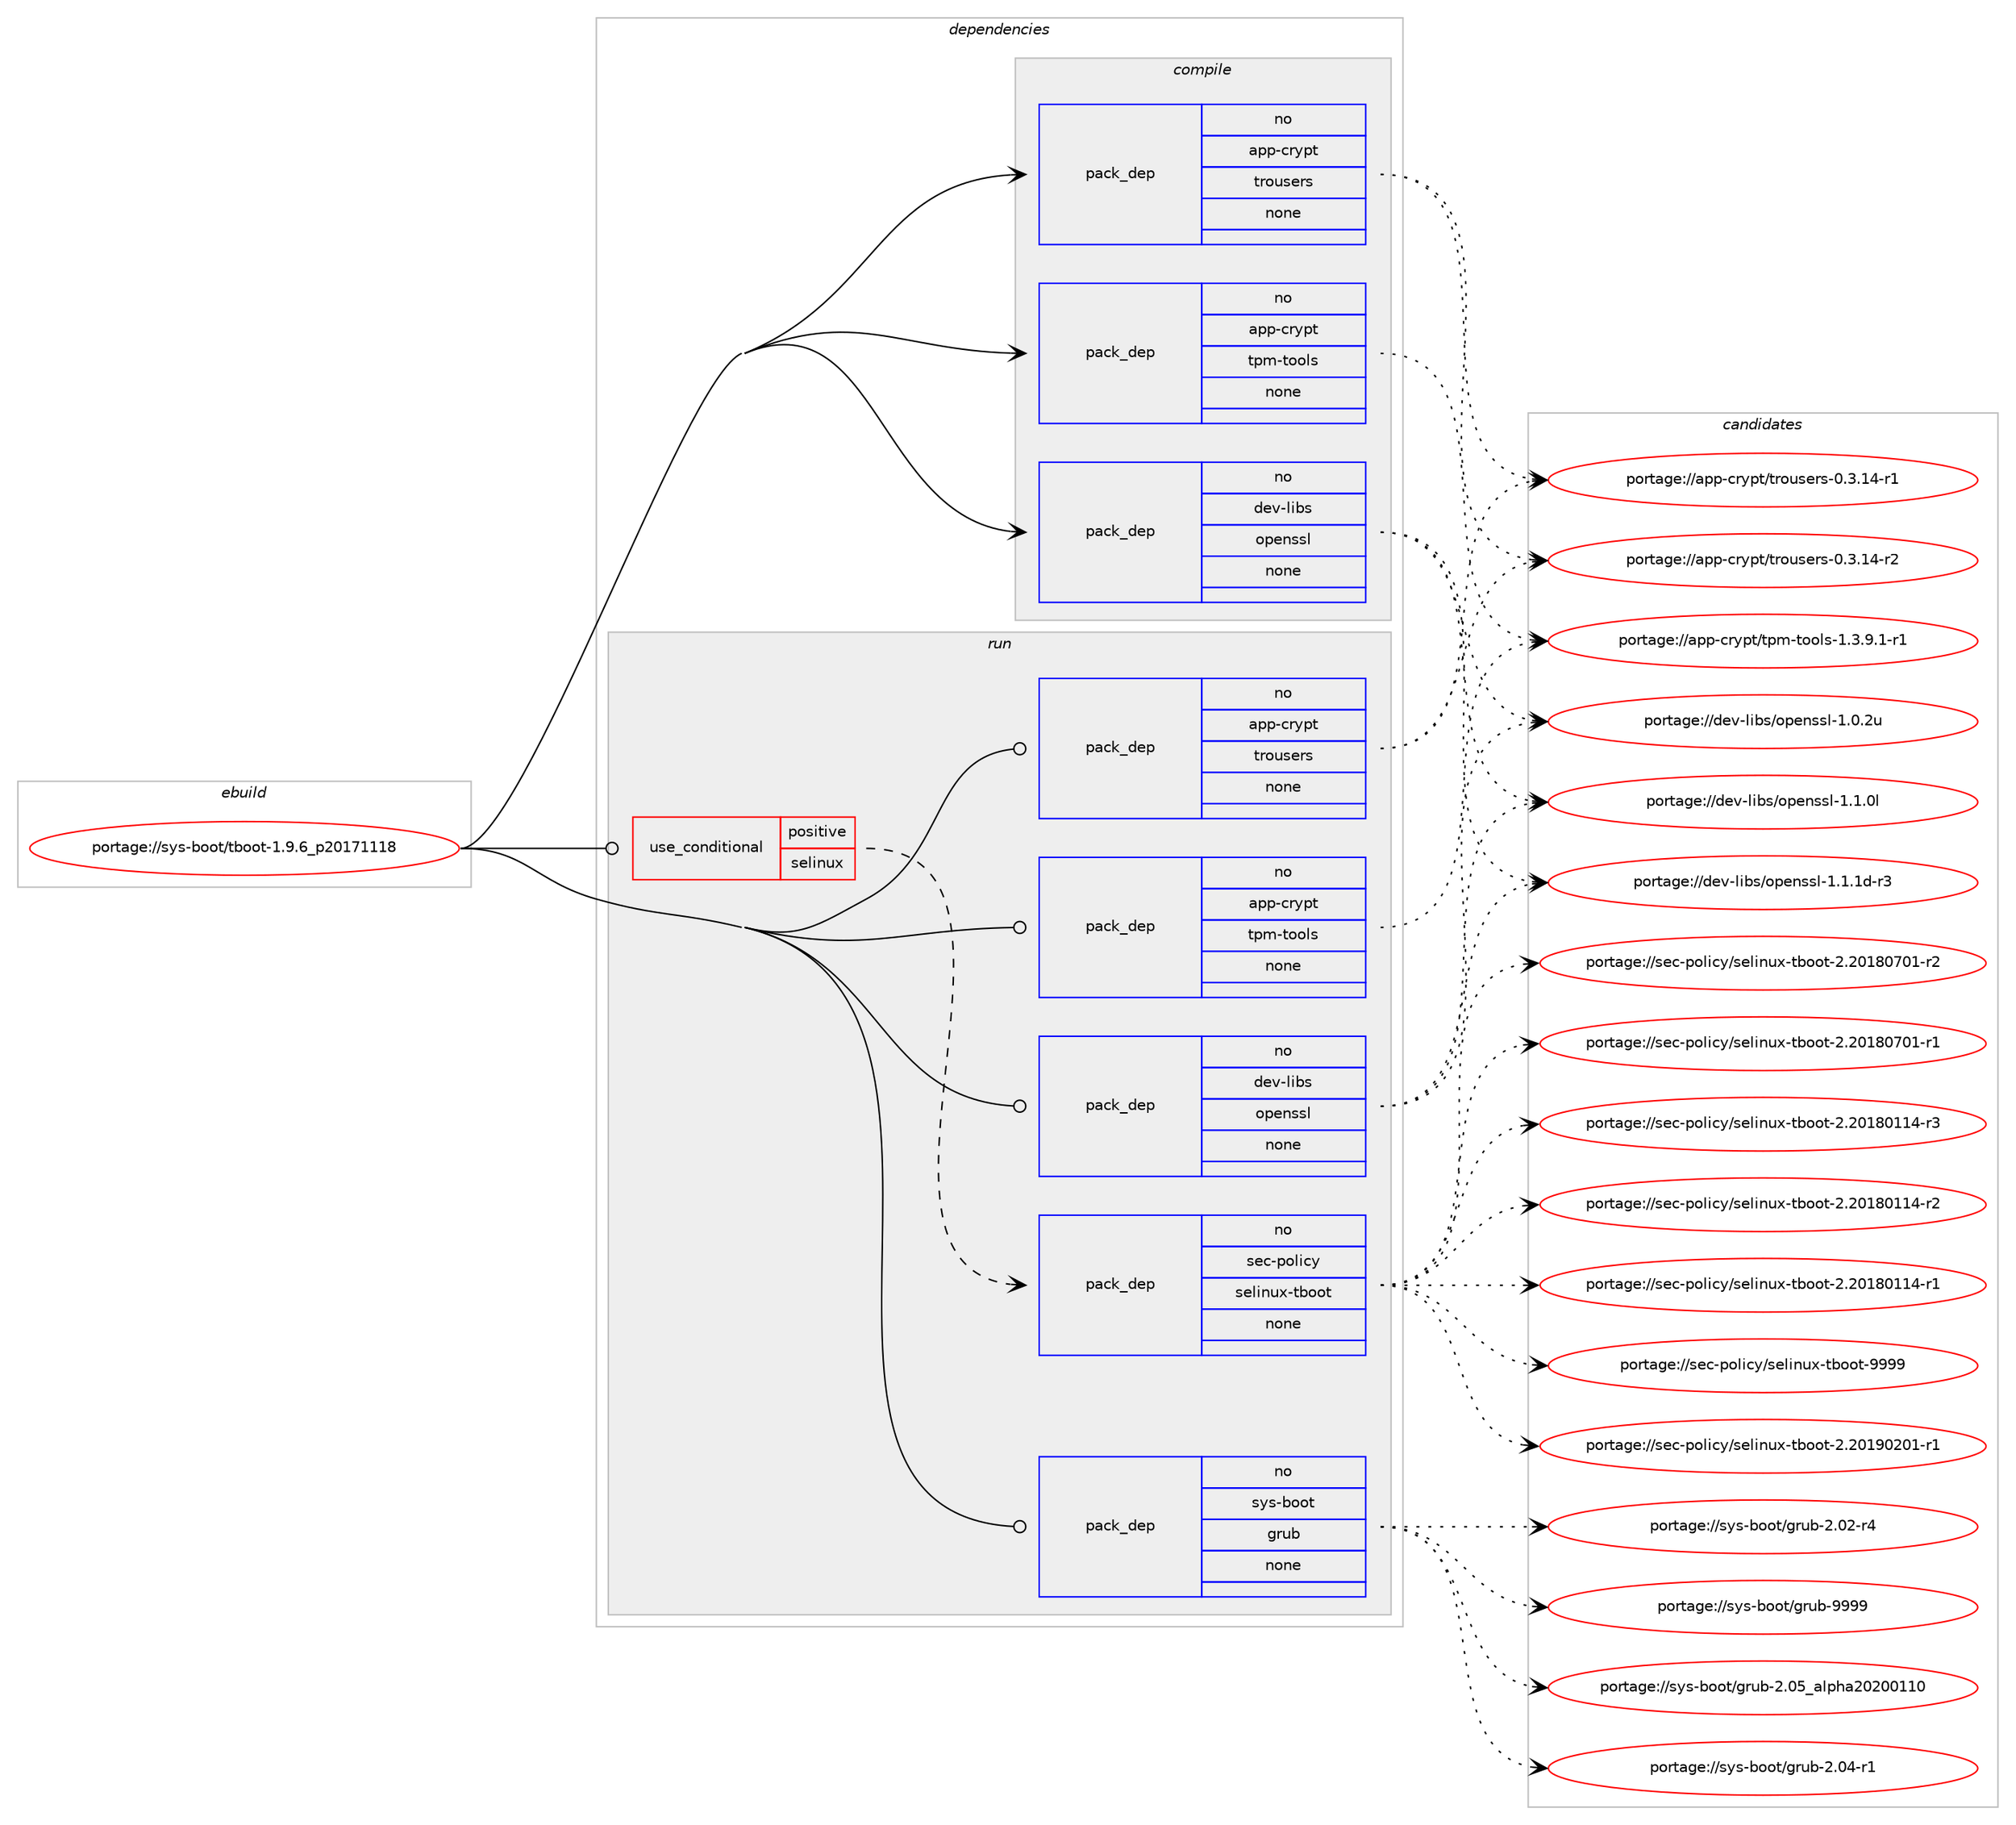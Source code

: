 digraph prolog {

# *************
# Graph options
# *************

newrank=true;
concentrate=true;
compound=true;
graph [rankdir=LR,fontname=Helvetica,fontsize=10,ranksep=1.5];#, ranksep=2.5, nodesep=0.2];
edge  [arrowhead=vee];
node  [fontname=Helvetica,fontsize=10];

# **********
# The ebuild
# **********

subgraph cluster_leftcol {
color=gray;
rank=same;
label=<<i>ebuild</i>>;
id [label="portage://sys-boot/tboot-1.9.6_p20171118", color=red, width=4, href="../sys-boot/tboot-1.9.6_p20171118.svg"];
}

# ****************
# The dependencies
# ****************

subgraph cluster_midcol {
color=gray;
label=<<i>dependencies</i>>;
subgraph cluster_compile {
fillcolor="#eeeeee";
style=filled;
label=<<i>compile</i>>;
subgraph pack46379 {
dependency59689 [label=<<TABLE BORDER="0" CELLBORDER="1" CELLSPACING="0" CELLPADDING="4" WIDTH="220"><TR><TD ROWSPAN="6" CELLPADDING="30">pack_dep</TD></TR><TR><TD WIDTH="110">no</TD></TR><TR><TD>app-crypt</TD></TR><TR><TD>tpm-tools</TD></TR><TR><TD>none</TD></TR><TR><TD></TD></TR></TABLE>>, shape=none, color=blue];
}
id:e -> dependency59689:w [weight=20,style="solid",arrowhead="vee"];
subgraph pack46380 {
dependency59690 [label=<<TABLE BORDER="0" CELLBORDER="1" CELLSPACING="0" CELLPADDING="4" WIDTH="220"><TR><TD ROWSPAN="6" CELLPADDING="30">pack_dep</TD></TR><TR><TD WIDTH="110">no</TD></TR><TR><TD>app-crypt</TD></TR><TR><TD>trousers</TD></TR><TR><TD>none</TD></TR><TR><TD></TD></TR></TABLE>>, shape=none, color=blue];
}
id:e -> dependency59690:w [weight=20,style="solid",arrowhead="vee"];
subgraph pack46381 {
dependency59691 [label=<<TABLE BORDER="0" CELLBORDER="1" CELLSPACING="0" CELLPADDING="4" WIDTH="220"><TR><TD ROWSPAN="6" CELLPADDING="30">pack_dep</TD></TR><TR><TD WIDTH="110">no</TD></TR><TR><TD>dev-libs</TD></TR><TR><TD>openssl</TD></TR><TR><TD>none</TD></TR><TR><TD></TD></TR></TABLE>>, shape=none, color=blue];
}
id:e -> dependency59691:w [weight=20,style="solid",arrowhead="vee"];
}
subgraph cluster_compileandrun {
fillcolor="#eeeeee";
style=filled;
label=<<i>compile and run</i>>;
}
subgraph cluster_run {
fillcolor="#eeeeee";
style=filled;
label=<<i>run</i>>;
subgraph cond12092 {
dependency59692 [label=<<TABLE BORDER="0" CELLBORDER="1" CELLSPACING="0" CELLPADDING="4"><TR><TD ROWSPAN="3" CELLPADDING="10">use_conditional</TD></TR><TR><TD>positive</TD></TR><TR><TD>selinux</TD></TR></TABLE>>, shape=none, color=red];
subgraph pack46382 {
dependency59693 [label=<<TABLE BORDER="0" CELLBORDER="1" CELLSPACING="0" CELLPADDING="4" WIDTH="220"><TR><TD ROWSPAN="6" CELLPADDING="30">pack_dep</TD></TR><TR><TD WIDTH="110">no</TD></TR><TR><TD>sec-policy</TD></TR><TR><TD>selinux-tboot</TD></TR><TR><TD>none</TD></TR><TR><TD></TD></TR></TABLE>>, shape=none, color=blue];
}
dependency59692:e -> dependency59693:w [weight=20,style="dashed",arrowhead="vee"];
}
id:e -> dependency59692:w [weight=20,style="solid",arrowhead="odot"];
subgraph pack46383 {
dependency59694 [label=<<TABLE BORDER="0" CELLBORDER="1" CELLSPACING="0" CELLPADDING="4" WIDTH="220"><TR><TD ROWSPAN="6" CELLPADDING="30">pack_dep</TD></TR><TR><TD WIDTH="110">no</TD></TR><TR><TD>app-crypt</TD></TR><TR><TD>tpm-tools</TD></TR><TR><TD>none</TD></TR><TR><TD></TD></TR></TABLE>>, shape=none, color=blue];
}
id:e -> dependency59694:w [weight=20,style="solid",arrowhead="odot"];
subgraph pack46384 {
dependency59695 [label=<<TABLE BORDER="0" CELLBORDER="1" CELLSPACING="0" CELLPADDING="4" WIDTH="220"><TR><TD ROWSPAN="6" CELLPADDING="30">pack_dep</TD></TR><TR><TD WIDTH="110">no</TD></TR><TR><TD>app-crypt</TD></TR><TR><TD>trousers</TD></TR><TR><TD>none</TD></TR><TR><TD></TD></TR></TABLE>>, shape=none, color=blue];
}
id:e -> dependency59695:w [weight=20,style="solid",arrowhead="odot"];
subgraph pack46385 {
dependency59696 [label=<<TABLE BORDER="0" CELLBORDER="1" CELLSPACING="0" CELLPADDING="4" WIDTH="220"><TR><TD ROWSPAN="6" CELLPADDING="30">pack_dep</TD></TR><TR><TD WIDTH="110">no</TD></TR><TR><TD>dev-libs</TD></TR><TR><TD>openssl</TD></TR><TR><TD>none</TD></TR><TR><TD></TD></TR></TABLE>>, shape=none, color=blue];
}
id:e -> dependency59696:w [weight=20,style="solid",arrowhead="odot"];
subgraph pack46386 {
dependency59697 [label=<<TABLE BORDER="0" CELLBORDER="1" CELLSPACING="0" CELLPADDING="4" WIDTH="220"><TR><TD ROWSPAN="6" CELLPADDING="30">pack_dep</TD></TR><TR><TD WIDTH="110">no</TD></TR><TR><TD>sys-boot</TD></TR><TR><TD>grub</TD></TR><TR><TD>none</TD></TR><TR><TD></TD></TR></TABLE>>, shape=none, color=blue];
}
id:e -> dependency59697:w [weight=20,style="solid",arrowhead="odot"];
}
}

# **************
# The candidates
# **************

subgraph cluster_choices {
rank=same;
color=gray;
label=<<i>candidates</i>>;

subgraph choice46379 {
color=black;
nodesep=1;
choice971121124599114121112116471161121094511611111110811545494651465746494511449 [label="portage://app-crypt/tpm-tools-1.3.9.1-r1", color=red, width=4,href="../app-crypt/tpm-tools-1.3.9.1-r1.svg"];
dependency59689:e -> choice971121124599114121112116471161121094511611111110811545494651465746494511449:w [style=dotted,weight="100"];
}
subgraph choice46380 {
color=black;
nodesep=1;
choice97112112459911412111211647116114111117115101114115454846514649524511450 [label="portage://app-crypt/trousers-0.3.14-r2", color=red, width=4,href="../app-crypt/trousers-0.3.14-r2.svg"];
choice97112112459911412111211647116114111117115101114115454846514649524511449 [label="portage://app-crypt/trousers-0.3.14-r1", color=red, width=4,href="../app-crypt/trousers-0.3.14-r1.svg"];
dependency59690:e -> choice97112112459911412111211647116114111117115101114115454846514649524511450:w [style=dotted,weight="100"];
dependency59690:e -> choice97112112459911412111211647116114111117115101114115454846514649524511449:w [style=dotted,weight="100"];
}
subgraph choice46381 {
color=black;
nodesep=1;
choice1001011184510810598115471111121011101151151084549464946491004511451 [label="portage://dev-libs/openssl-1.1.1d-r3", color=red, width=4,href="../dev-libs/openssl-1.1.1d-r3.svg"];
choice100101118451081059811547111112101110115115108454946494648108 [label="portage://dev-libs/openssl-1.1.0l", color=red, width=4,href="../dev-libs/openssl-1.1.0l.svg"];
choice100101118451081059811547111112101110115115108454946484650117 [label="portage://dev-libs/openssl-1.0.2u", color=red, width=4,href="../dev-libs/openssl-1.0.2u.svg"];
dependency59691:e -> choice1001011184510810598115471111121011101151151084549464946491004511451:w [style=dotted,weight="100"];
dependency59691:e -> choice100101118451081059811547111112101110115115108454946494648108:w [style=dotted,weight="100"];
dependency59691:e -> choice100101118451081059811547111112101110115115108454946484650117:w [style=dotted,weight="100"];
}
subgraph choice46382 {
color=black;
nodesep=1;
choice1151019945112111108105991214711510110810511011712045116981111111164557575757 [label="portage://sec-policy/selinux-tboot-9999", color=red, width=4,href="../sec-policy/selinux-tboot-9999.svg"];
choice11510199451121111081059912147115101108105110117120451169811111111645504650484957485048494511449 [label="portage://sec-policy/selinux-tboot-2.20190201-r1", color=red, width=4,href="../sec-policy/selinux-tboot-2.20190201-r1.svg"];
choice11510199451121111081059912147115101108105110117120451169811111111645504650484956485548494511450 [label="portage://sec-policy/selinux-tboot-2.20180701-r2", color=red, width=4,href="../sec-policy/selinux-tboot-2.20180701-r2.svg"];
choice11510199451121111081059912147115101108105110117120451169811111111645504650484956485548494511449 [label="portage://sec-policy/selinux-tboot-2.20180701-r1", color=red, width=4,href="../sec-policy/selinux-tboot-2.20180701-r1.svg"];
choice11510199451121111081059912147115101108105110117120451169811111111645504650484956484949524511451 [label="portage://sec-policy/selinux-tboot-2.20180114-r3", color=red, width=4,href="../sec-policy/selinux-tboot-2.20180114-r3.svg"];
choice11510199451121111081059912147115101108105110117120451169811111111645504650484956484949524511450 [label="portage://sec-policy/selinux-tboot-2.20180114-r2", color=red, width=4,href="../sec-policy/selinux-tboot-2.20180114-r2.svg"];
choice11510199451121111081059912147115101108105110117120451169811111111645504650484956484949524511449 [label="portage://sec-policy/selinux-tboot-2.20180114-r1", color=red, width=4,href="../sec-policy/selinux-tboot-2.20180114-r1.svg"];
dependency59693:e -> choice1151019945112111108105991214711510110810511011712045116981111111164557575757:w [style=dotted,weight="100"];
dependency59693:e -> choice11510199451121111081059912147115101108105110117120451169811111111645504650484957485048494511449:w [style=dotted,weight="100"];
dependency59693:e -> choice11510199451121111081059912147115101108105110117120451169811111111645504650484956485548494511450:w [style=dotted,weight="100"];
dependency59693:e -> choice11510199451121111081059912147115101108105110117120451169811111111645504650484956485548494511449:w [style=dotted,weight="100"];
dependency59693:e -> choice11510199451121111081059912147115101108105110117120451169811111111645504650484956484949524511451:w [style=dotted,weight="100"];
dependency59693:e -> choice11510199451121111081059912147115101108105110117120451169811111111645504650484956484949524511450:w [style=dotted,weight="100"];
dependency59693:e -> choice11510199451121111081059912147115101108105110117120451169811111111645504650484956484949524511449:w [style=dotted,weight="100"];
}
subgraph choice46383 {
color=black;
nodesep=1;
choice971121124599114121112116471161121094511611111110811545494651465746494511449 [label="portage://app-crypt/tpm-tools-1.3.9.1-r1", color=red, width=4,href="../app-crypt/tpm-tools-1.3.9.1-r1.svg"];
dependency59694:e -> choice971121124599114121112116471161121094511611111110811545494651465746494511449:w [style=dotted,weight="100"];
}
subgraph choice46384 {
color=black;
nodesep=1;
choice97112112459911412111211647116114111117115101114115454846514649524511450 [label="portage://app-crypt/trousers-0.3.14-r2", color=red, width=4,href="../app-crypt/trousers-0.3.14-r2.svg"];
choice97112112459911412111211647116114111117115101114115454846514649524511449 [label="portage://app-crypt/trousers-0.3.14-r1", color=red, width=4,href="../app-crypt/trousers-0.3.14-r1.svg"];
dependency59695:e -> choice97112112459911412111211647116114111117115101114115454846514649524511450:w [style=dotted,weight="100"];
dependency59695:e -> choice97112112459911412111211647116114111117115101114115454846514649524511449:w [style=dotted,weight="100"];
}
subgraph choice46385 {
color=black;
nodesep=1;
choice1001011184510810598115471111121011101151151084549464946491004511451 [label="portage://dev-libs/openssl-1.1.1d-r3", color=red, width=4,href="../dev-libs/openssl-1.1.1d-r3.svg"];
choice100101118451081059811547111112101110115115108454946494648108 [label="portage://dev-libs/openssl-1.1.0l", color=red, width=4,href="../dev-libs/openssl-1.1.0l.svg"];
choice100101118451081059811547111112101110115115108454946484650117 [label="portage://dev-libs/openssl-1.0.2u", color=red, width=4,href="../dev-libs/openssl-1.0.2u.svg"];
dependency59696:e -> choice1001011184510810598115471111121011101151151084549464946491004511451:w [style=dotted,weight="100"];
dependency59696:e -> choice100101118451081059811547111112101110115115108454946494648108:w [style=dotted,weight="100"];
dependency59696:e -> choice100101118451081059811547111112101110115115108454946484650117:w [style=dotted,weight="100"];
}
subgraph choice46386 {
color=black;
nodesep=1;
choice115121115459811111111647103114117984557575757 [label="portage://sys-boot/grub-9999", color=red, width=4,href="../sys-boot/grub-9999.svg"];
choice1151211154598111111116471031141179845504648539597108112104975048504848494948 [label="portage://sys-boot/grub-2.05_alpha20200110", color=red, width=4,href="../sys-boot/grub-2.05_alpha20200110.svg"];
choice1151211154598111111116471031141179845504648524511449 [label="portage://sys-boot/grub-2.04-r1", color=red, width=4,href="../sys-boot/grub-2.04-r1.svg"];
choice1151211154598111111116471031141179845504648504511452 [label="portage://sys-boot/grub-2.02-r4", color=red, width=4,href="../sys-boot/grub-2.02-r4.svg"];
dependency59697:e -> choice115121115459811111111647103114117984557575757:w [style=dotted,weight="100"];
dependency59697:e -> choice1151211154598111111116471031141179845504648539597108112104975048504848494948:w [style=dotted,weight="100"];
dependency59697:e -> choice1151211154598111111116471031141179845504648524511449:w [style=dotted,weight="100"];
dependency59697:e -> choice1151211154598111111116471031141179845504648504511452:w [style=dotted,weight="100"];
}
}

}
